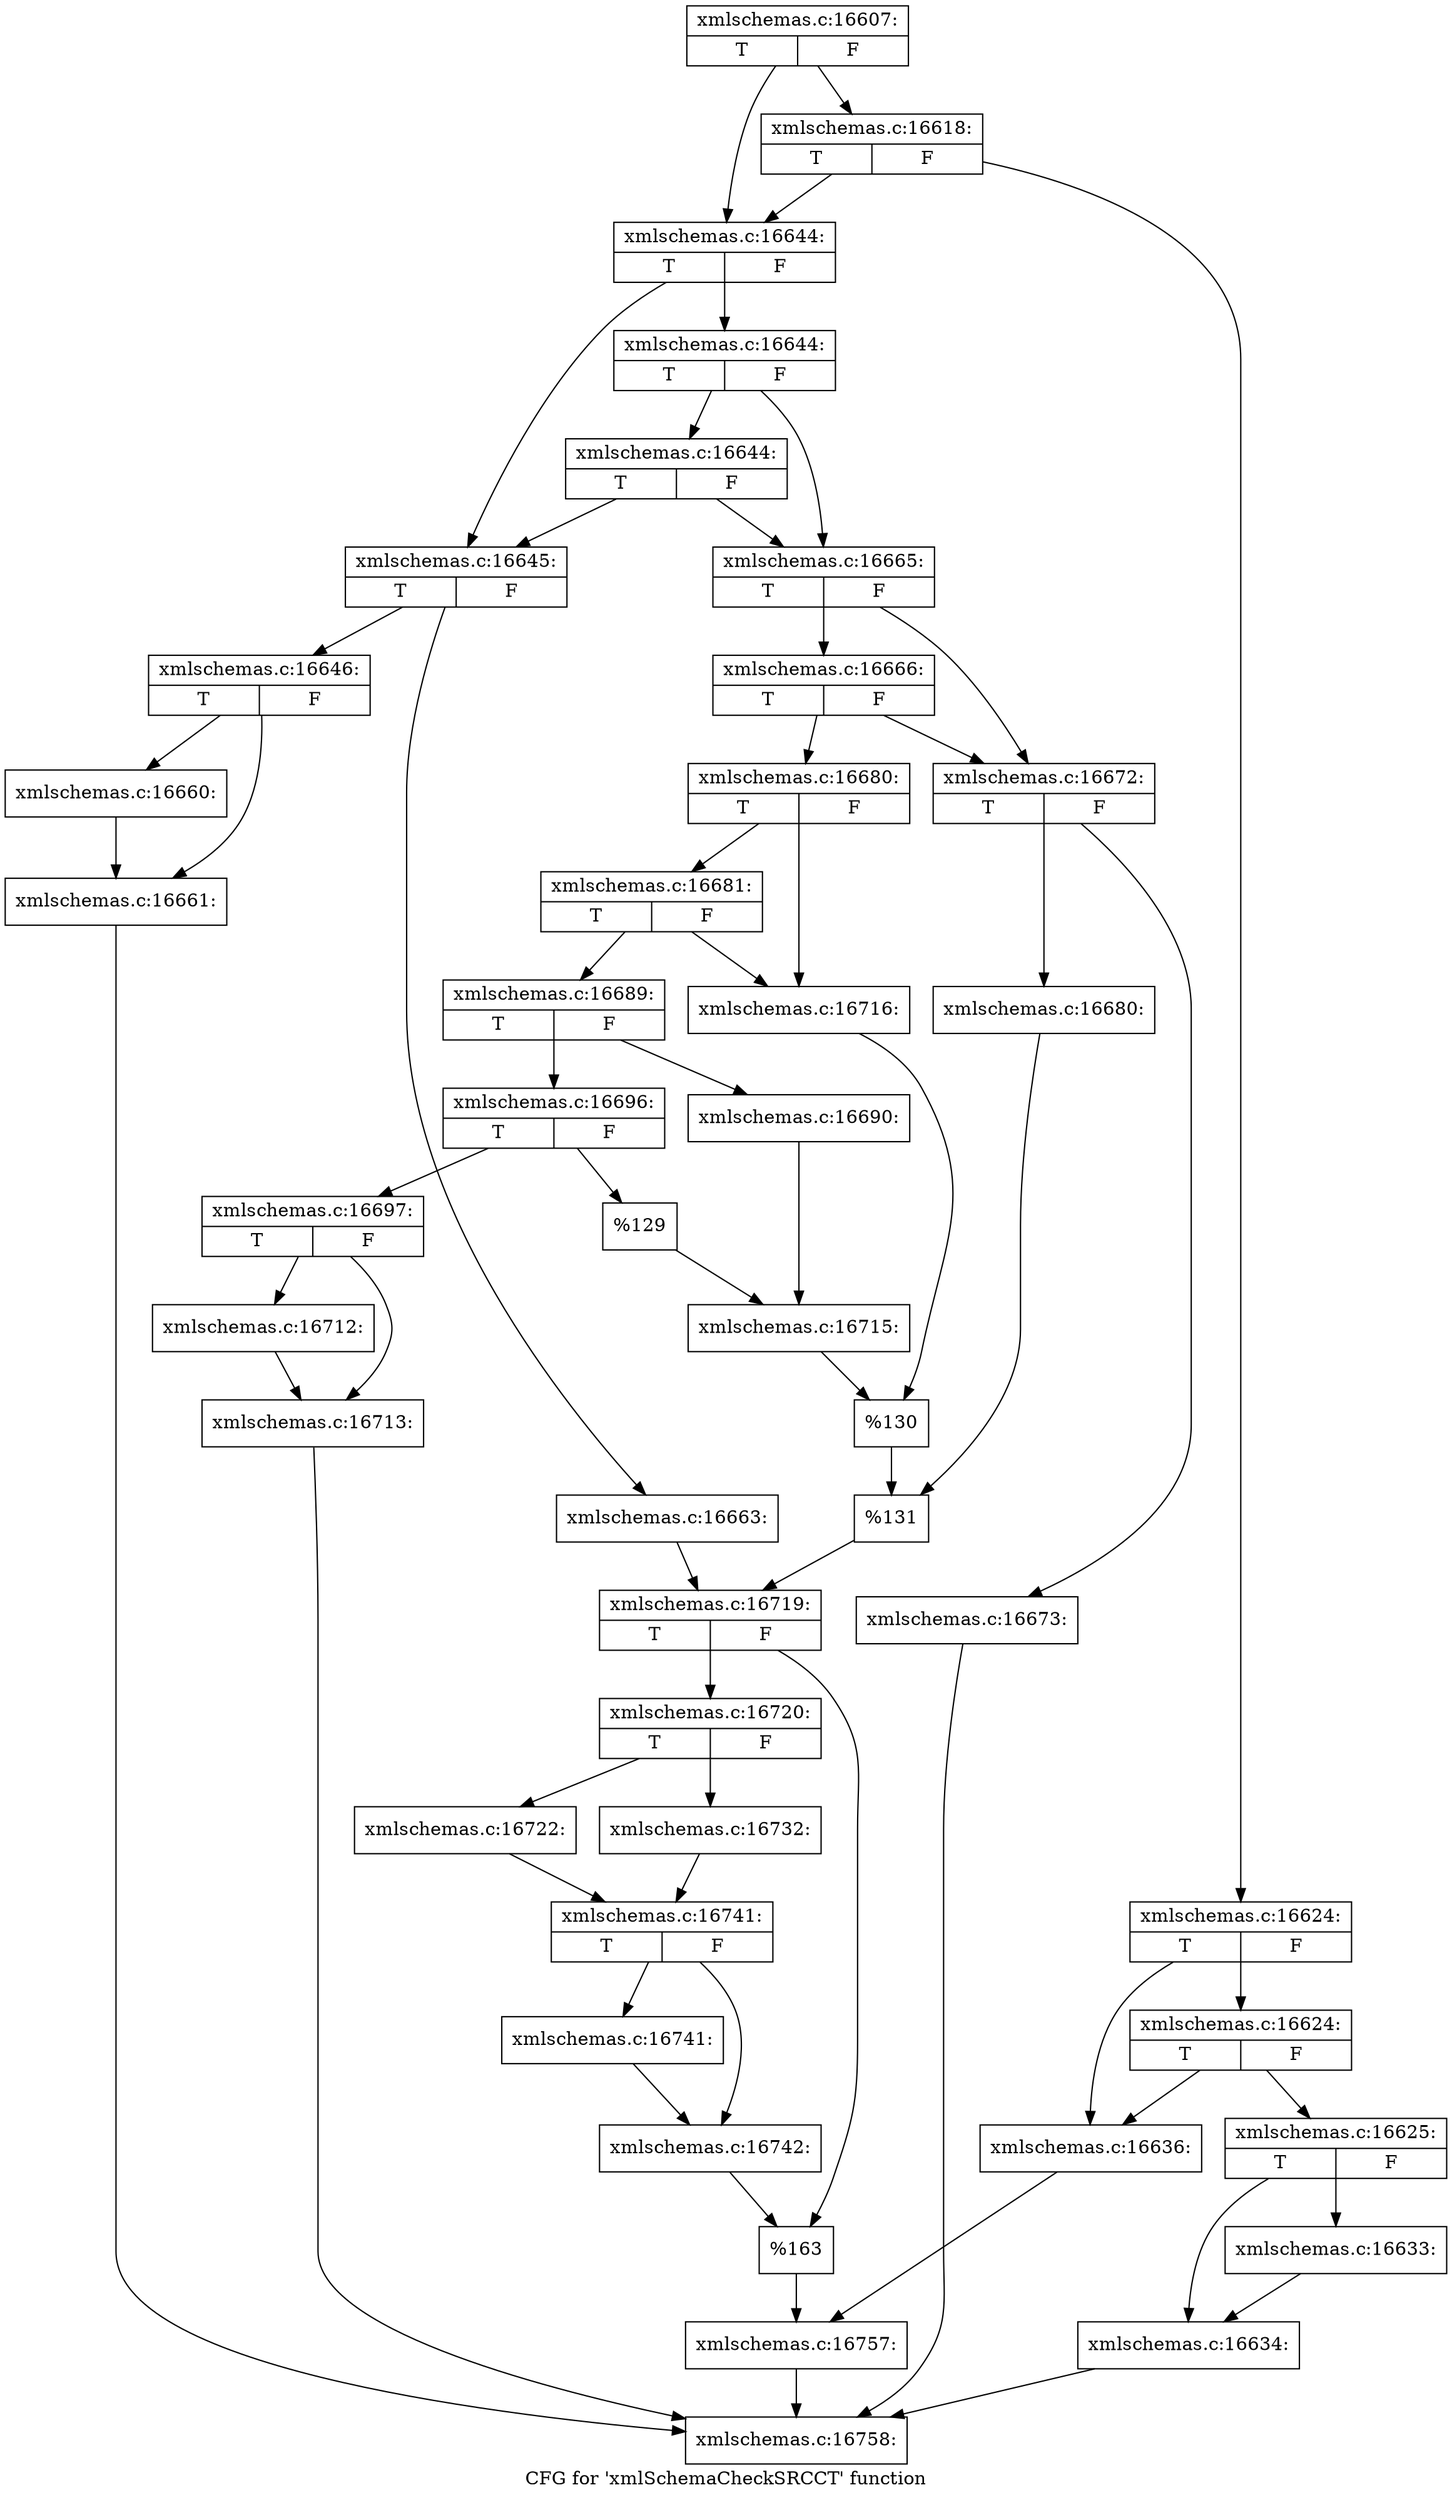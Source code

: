 digraph "CFG for 'xmlSchemaCheckSRCCT' function" {
	label="CFG for 'xmlSchemaCheckSRCCT' function";

	Node0x5283a10 [shape=record,label="{xmlschemas.c:16607:|{<s0>T|<s1>F}}"];
	Node0x5283a10 -> Node0x52852f0;
	Node0x5283a10 -> Node0x5285340;
	Node0x5285340 [shape=record,label="{xmlschemas.c:16618:|{<s0>T|<s1>F}}"];
	Node0x5285340 -> Node0x52852f0;
	Node0x5285340 -> Node0x5285250;
	Node0x5285250 [shape=record,label="{xmlschemas.c:16624:|{<s0>T|<s1>F}}"];
	Node0x5285250 -> Node0x5285a60;
	Node0x5285250 -> Node0x5285ab0;
	Node0x5285ab0 [shape=record,label="{xmlschemas.c:16624:|{<s0>T|<s1>F}}"];
	Node0x5285ab0 -> Node0x5285a60;
	Node0x5285ab0 -> Node0x5285a10;
	Node0x5285a10 [shape=record,label="{xmlschemas.c:16625:|{<s0>T|<s1>F}}"];
	Node0x5285a10 -> Node0x5287020;
	Node0x5285a10 -> Node0x5287070;
	Node0x5287020 [shape=record,label="{xmlschemas.c:16633:}"];
	Node0x5287020 -> Node0x5287070;
	Node0x5287070 [shape=record,label="{xmlschemas.c:16634:}"];
	Node0x5287070 -> Node0x525fc80;
	Node0x5285a60 [shape=record,label="{xmlschemas.c:16636:}"];
	Node0x5285a60 -> Node0x52852a0;
	Node0x52852f0 [shape=record,label="{xmlschemas.c:16644:|{<s0>T|<s1>F}}"];
	Node0x52852f0 -> Node0x52878d0;
	Node0x52852f0 -> Node0x52879c0;
	Node0x52879c0 [shape=record,label="{xmlschemas.c:16644:|{<s0>T|<s1>F}}"];
	Node0x52879c0 -> Node0x5287d10;
	Node0x52879c0 -> Node0x5287970;
	Node0x5287d10 [shape=record,label="{xmlschemas.c:16644:|{<s0>T|<s1>F}}"];
	Node0x5287d10 -> Node0x52878d0;
	Node0x5287d10 -> Node0x5287970;
	Node0x52878d0 [shape=record,label="{xmlschemas.c:16645:|{<s0>T|<s1>F}}"];
	Node0x52878d0 -> Node0x5288350;
	Node0x52878d0 -> Node0x52883a0;
	Node0x5288350 [shape=record,label="{xmlschemas.c:16646:|{<s0>T|<s1>F}}"];
	Node0x5288350 -> Node0x52895b0;
	Node0x5288350 -> Node0x5289600;
	Node0x52895b0 [shape=record,label="{xmlschemas.c:16660:}"];
	Node0x52895b0 -> Node0x5289600;
	Node0x5289600 [shape=record,label="{xmlschemas.c:16661:}"];
	Node0x5289600 -> Node0x525fc80;
	Node0x52883a0 [shape=record,label="{xmlschemas.c:16663:}"];
	Node0x52883a0 -> Node0x5287920;
	Node0x5287970 [shape=record,label="{xmlschemas.c:16665:|{<s0>T|<s1>F}}"];
	Node0x5287970 -> Node0x5289e60;
	Node0x5287970 -> Node0x5289f50;
	Node0x5289f50 [shape=record,label="{xmlschemas.c:16666:|{<s0>T|<s1>F}}"];
	Node0x5289f50 -> Node0x5289e60;
	Node0x5289f50 -> Node0x5289f00;
	Node0x5289e60 [shape=record,label="{xmlschemas.c:16672:|{<s0>T|<s1>F}}"];
	Node0x5289e60 -> Node0x528a7a0;
	Node0x5289e60 -> Node0x528a7f0;
	Node0x528a7a0 [shape=record,label="{xmlschemas.c:16673:}"];
	Node0x528a7a0 -> Node0x525fc80;
	Node0x528a7f0 [shape=record,label="{xmlschemas.c:16680:}"];
	Node0x528a7f0 -> Node0x5289eb0;
	Node0x5289f00 [shape=record,label="{xmlschemas.c:16680:|{<s0>T|<s1>F}}"];
	Node0x5289f00 -> Node0x528b710;
	Node0x5289f00 -> Node0x528b6c0;
	Node0x528b710 [shape=record,label="{xmlschemas.c:16681:|{<s0>T|<s1>F}}"];
	Node0x528b710 -> Node0x528b620;
	Node0x528b710 -> Node0x528b6c0;
	Node0x528b620 [shape=record,label="{xmlschemas.c:16689:|{<s0>T|<s1>F}}"];
	Node0x528b620 -> Node0x528bf90;
	Node0x528b620 -> Node0x528bef0;
	Node0x528bef0 [shape=record,label="{xmlschemas.c:16690:}"];
	Node0x528bef0 -> Node0x528bf40;
	Node0x528bf90 [shape=record,label="{xmlschemas.c:16696:|{<s0>T|<s1>F}}"];
	Node0x528bf90 -> Node0x528c8a0;
	Node0x528bf90 -> Node0x528cf00;
	Node0x528c8a0 [shape=record,label="{xmlschemas.c:16697:|{<s0>T|<s1>F}}"];
	Node0x528c8a0 -> Node0x528df20;
	Node0x528c8a0 -> Node0x528df70;
	Node0x528df20 [shape=record,label="{xmlschemas.c:16712:}"];
	Node0x528df20 -> Node0x528df70;
	Node0x528df70 [shape=record,label="{xmlschemas.c:16713:}"];
	Node0x528df70 -> Node0x525fc80;
	Node0x528cf00 [shape=record,label="{%129}"];
	Node0x528cf00 -> Node0x528bf40;
	Node0x528bf40 [shape=record,label="{xmlschemas.c:16715:}"];
	Node0x528bf40 -> Node0x528b670;
	Node0x528b6c0 [shape=record,label="{xmlschemas.c:16716:}"];
	Node0x528b6c0 -> Node0x528b670;
	Node0x528b670 [shape=record,label="{%130}"];
	Node0x528b670 -> Node0x5289eb0;
	Node0x5289eb0 [shape=record,label="{%131}"];
	Node0x5289eb0 -> Node0x5287920;
	Node0x5287920 [shape=record,label="{xmlschemas.c:16719:|{<s0>T|<s1>F}}"];
	Node0x5287920 -> Node0x528eb80;
	Node0x5287920 -> Node0x528ebd0;
	Node0x528eb80 [shape=record,label="{xmlschemas.c:16720:|{<s0>T|<s1>F}}"];
	Node0x528eb80 -> Node0x528f290;
	Node0x528eb80 -> Node0x528f330;
	Node0x528f290 [shape=record,label="{xmlschemas.c:16722:}"];
	Node0x528f290 -> Node0x528f2e0;
	Node0x528f330 [shape=record,label="{xmlschemas.c:16732:}"];
	Node0x528f330 -> Node0x528f2e0;
	Node0x528f2e0 [shape=record,label="{xmlschemas.c:16741:|{<s0>T|<s1>F}}"];
	Node0x528f2e0 -> Node0x5290c90;
	Node0x528f2e0 -> Node0x5290ce0;
	Node0x5290c90 [shape=record,label="{xmlschemas.c:16741:}"];
	Node0x5290c90 -> Node0x5290ce0;
	Node0x5290ce0 [shape=record,label="{xmlschemas.c:16742:}"];
	Node0x5290ce0 -> Node0x528ebd0;
	Node0x528ebd0 [shape=record,label="{%163}"];
	Node0x528ebd0 -> Node0x52852a0;
	Node0x52852a0 [shape=record,label="{xmlschemas.c:16757:}"];
	Node0x52852a0 -> Node0x525fc80;
	Node0x525fc80 [shape=record,label="{xmlschemas.c:16758:}"];
}

